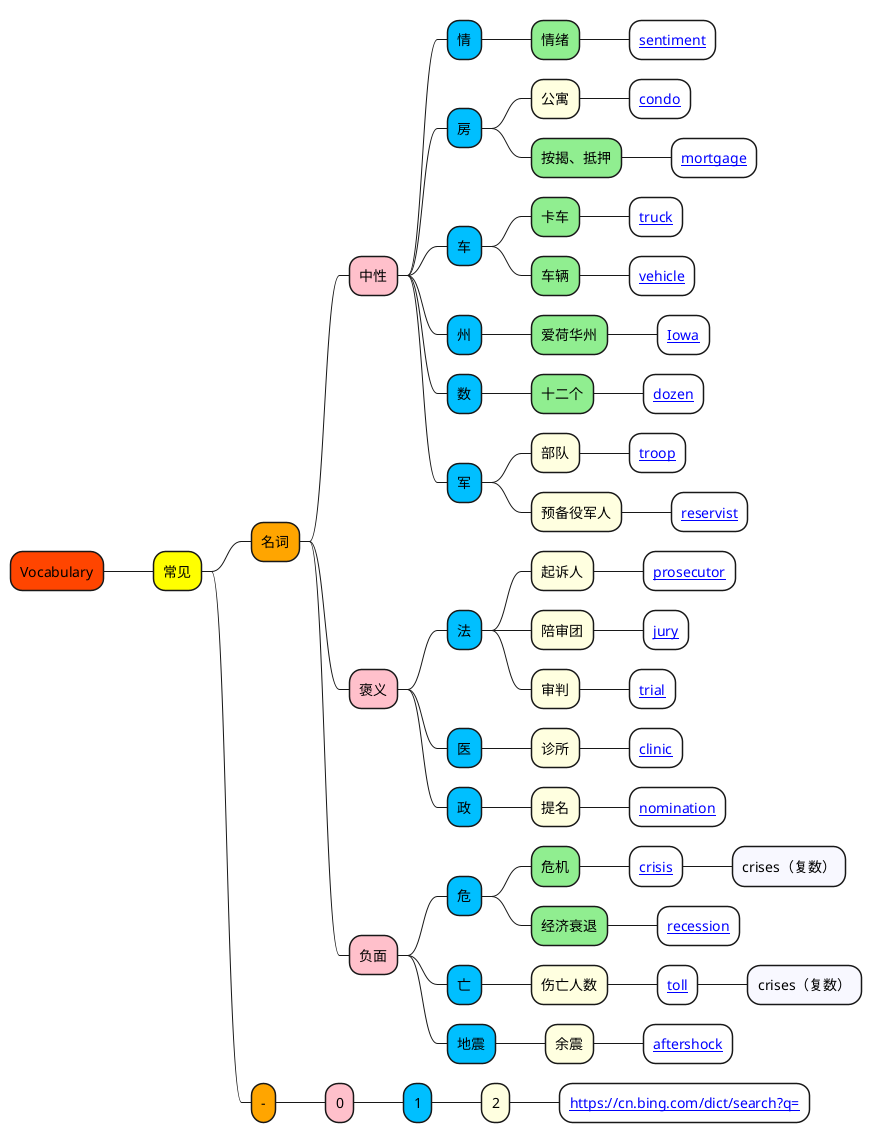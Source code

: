 @startmindmap

+[#OrangeRed] Vocabulary

++[#yellow] 常见

+++[#Orange] 名词

++++[#Pink] 中性

+++++[#DeepSkyBlue] 情

++++++[#LightGreen] 情绪
+++++++[#White] [[https://cn.bing.com/dict/search?q=sentiment sentiment]]

+++++[#DeepSkyBlue] 房

++++++[#LightYellow] 公寓
+++++++[#White] [[https://cn.bing.com/dict/search?q=condo condo]]

++++++[#LightGreen] 按揭、抵押
+++++++[#White] [[https://cn.bing.com/dict/search?q=mortgage mortgage]]

+++++[#DeepSkyBlue] 车

++++++[#LightGreen] 卡车
+++++++[#White] [[https://cn.bing.com/dict/search?q=truck truck]]

++++++[#LightGreen] 车辆
+++++++[#White] [[https://cn.bing.com/dict/search?q=vehicle vehicle]]


+++++[#DeepSkyBlue] 州

++++++[#LightGreen] 爱荷华州
+++++++[#White] [[https://cn.bing.com/dict/search?q=Iowa Iowa]]



+++++[#DeepSkyBlue] 数

++++++[#LightGreen] 十二个
+++++++[#White] [[https://cn.bing.com/dict/search?q=dozen dozen]]

+++++[#DeepSkyBlue] 军

++++++[#LightYellow] 部队
+++++++[#White] [[https://cn.bing.com/dict/search?q=troop troop]]


++++++[#LightYellow] 预备役军人
+++++++[#White] [[https://cn.bing.com/dict/search?q=reservist reservist]]







++++[#Pink] 褒义

+++++[#DeepSkyBlue] 法

++++++[#LightYellow] 起诉人
+++++++[#White] [[https://cn.bing.com/dict/search?q=prosecutor prosecutor]]

++++++[#LightYellow] 陪审团
+++++++[#White] [[https://cn.bing.com/dict/search?q=jury jury]]

++++++[#LightYellow] 审判
+++++++[#White] [[https://cn.bing.com/dict/search?q=trial trial]]


+++++[#DeepSkyBlue] 医

++++++[#LightYellow] 诊所
+++++++[#White] [[https://cn.bing.com/dict/search?q=clinic clinic]]


+++++[#DeepSkyBlue] 政

++++++[#LightYellow] 提名
+++++++[#White] [[https://cn.bing.com/dict/search?q=nomination nomination]]







++++[#Pink] 负面

+++++[#DeepSkyBlue] 危

++++++[#LightGreen] 危机
+++++++[#White] [[https://cn.bing.com/dict/search?q=crisis crisis]]
++++++++[#GhostWhite] crises（复数）

++++++[#LightGreen] 经济衰退
+++++++[#White] [[https://cn.bing.com/dict/search?q=recession recession]]


+++++[#DeepSkyBlue] 亡

++++++[#LightYellow] 伤亡人数
+++++++[#White] [[https://cn.bing.com/dict/search?q=toll toll]]
++++++++[#GhostWhite] crises（复数）


+++++[#DeepSkyBlue] 地震

++++++[#LightYellow] 余震
+++++++[#White] [[https://cn.bing.com/dict/search?q=aftershock aftershock]]







+++[#Orange] -

++++[#Pink] 0

+++++[#DeepSkyBlue] 1

++++++[#LightYellow] 2
+++++++[#White] [[https://cn.bing.com/dict/search?q= ]]



@endmindmap